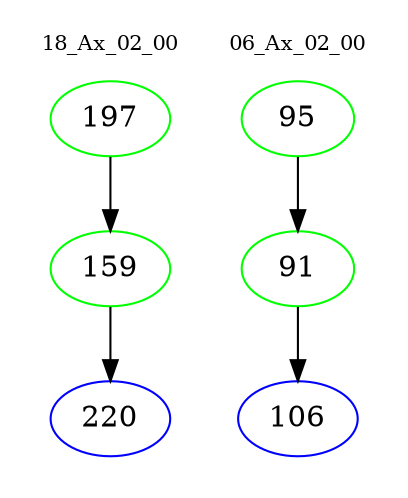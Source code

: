 digraph{
subgraph cluster_0 {
color = white
label = "18_Ax_02_00";
fontsize=10;
T0_197 [label="197", color="green"]
T0_197 -> T0_159 [color="black"]
T0_159 [label="159", color="green"]
T0_159 -> T0_220 [color="black"]
T0_220 [label="220", color="blue"]
}
subgraph cluster_1 {
color = white
label = "06_Ax_02_00";
fontsize=10;
T1_95 [label="95", color="green"]
T1_95 -> T1_91 [color="black"]
T1_91 [label="91", color="green"]
T1_91 -> T1_106 [color="black"]
T1_106 [label="106", color="blue"]
}
}
